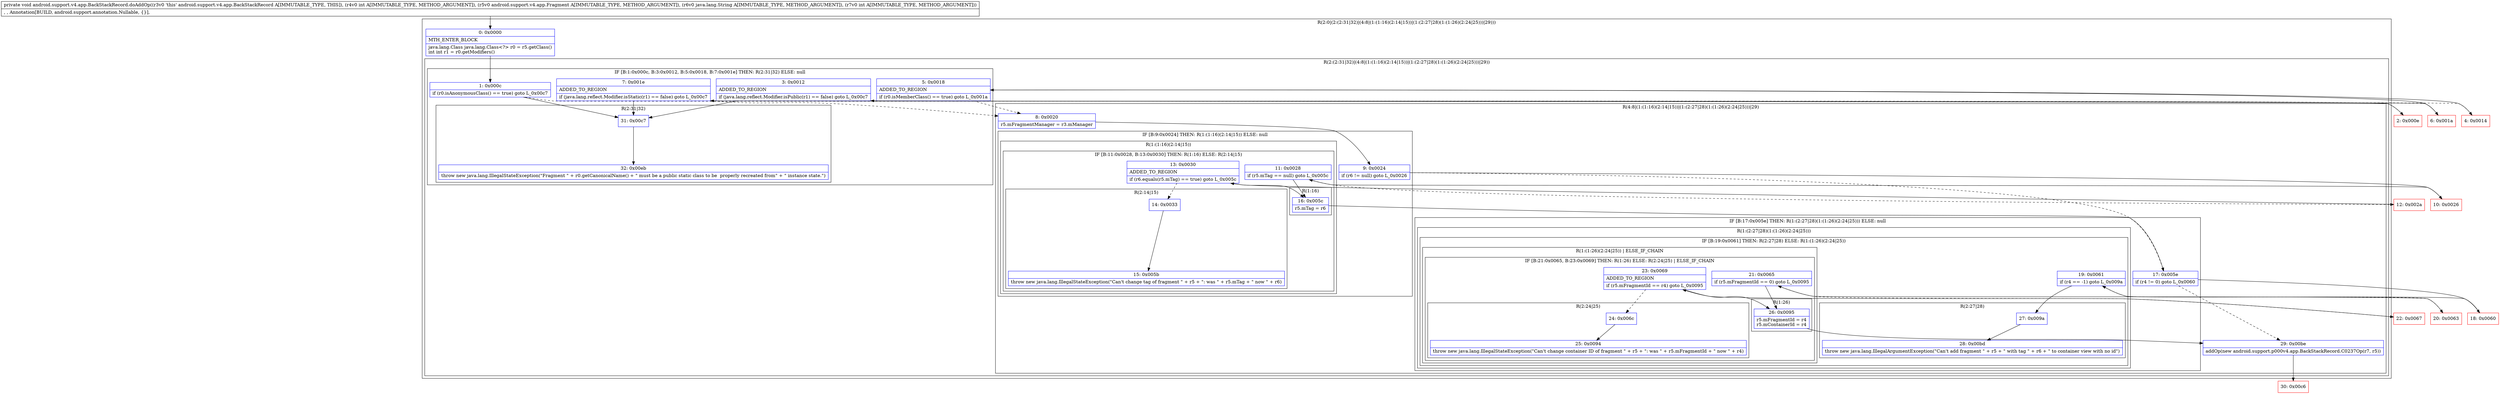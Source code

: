 digraph "CFG forandroid.support.v4.app.BackStackRecord.doAddOp(ILandroid\/support\/v4\/app\/Fragment;Ljava\/lang\/String;I)V" {
subgraph cluster_Region_38463221 {
label = "R(2:0|(2:(2:31|32)|(4:8|(1:(1:16)(2:14|15))|(1:(2:27|28)(1:(1:26)(2:24|25)))|29)))";
node [shape=record,color=blue];
Node_0 [shape=record,label="{0\:\ 0x0000|MTH_ENTER_BLOCK\l|java.lang.Class java.lang.Class\<?\> r0 = r5.getClass()\lint int r1 = r0.getModifiers()\l}"];
subgraph cluster_Region_399931525 {
label = "R(2:(2:31|32)|(4:8|(1:(1:16)(2:14|15))|(1:(2:27|28)(1:(1:26)(2:24|25)))|29))";
node [shape=record,color=blue];
subgraph cluster_IfRegion_77674794 {
label = "IF [B:1:0x000c, B:3:0x0012, B:5:0x0018, B:7:0x001e] THEN: R(2:31|32) ELSE: null";
node [shape=record,color=blue];
Node_1 [shape=record,label="{1\:\ 0x000c|if (r0.isAnonymousClass() == true) goto L_0x00c7\l}"];
Node_3 [shape=record,label="{3\:\ 0x0012|ADDED_TO_REGION\l|if (java.lang.reflect.Modifier.isPublic(r1) == false) goto L_0x00c7\l}"];
Node_5 [shape=record,label="{5\:\ 0x0018|ADDED_TO_REGION\l|if (r0.isMemberClass() == true) goto L_0x001a\l}"];
Node_7 [shape=record,label="{7\:\ 0x001e|ADDED_TO_REGION\l|if (java.lang.reflect.Modifier.isStatic(r1) == false) goto L_0x00c7\l}"];
subgraph cluster_Region_196345129 {
label = "R(2:31|32)";
node [shape=record,color=blue];
Node_31 [shape=record,label="{31\:\ 0x00c7}"];
Node_32 [shape=record,label="{32\:\ 0x00eb|throw new java.lang.IllegalStateException(\"Fragment \" + r0.getCanonicalName() + \" must be a public static class to be  properly recreated from\" + \" instance state.\")\l}"];
}
}
subgraph cluster_Region_2104616967 {
label = "R(4:8|(1:(1:16)(2:14|15))|(1:(2:27|28)(1:(1:26)(2:24|25)))|29)";
node [shape=record,color=blue];
Node_8 [shape=record,label="{8\:\ 0x0020|r5.mFragmentManager = r3.mManager\l}"];
subgraph cluster_IfRegion_1896511999 {
label = "IF [B:9:0x0024] THEN: R(1:(1:16)(2:14|15)) ELSE: null";
node [shape=record,color=blue];
Node_9 [shape=record,label="{9\:\ 0x0024|if (r6 != null) goto L_0x0026\l}"];
subgraph cluster_Region_2030585548 {
label = "R(1:(1:16)(2:14|15))";
node [shape=record,color=blue];
subgraph cluster_IfRegion_1564347192 {
label = "IF [B:11:0x0028, B:13:0x0030] THEN: R(1:16) ELSE: R(2:14|15)";
node [shape=record,color=blue];
Node_11 [shape=record,label="{11\:\ 0x0028|if (r5.mTag == null) goto L_0x005c\l}"];
Node_13 [shape=record,label="{13\:\ 0x0030|ADDED_TO_REGION\l|if (r6.equals(r5.mTag) == true) goto L_0x005c\l}"];
subgraph cluster_Region_805167432 {
label = "R(1:16)";
node [shape=record,color=blue];
Node_16 [shape=record,label="{16\:\ 0x005c|r5.mTag = r6\l}"];
}
subgraph cluster_Region_228241609 {
label = "R(2:14|15)";
node [shape=record,color=blue];
Node_14 [shape=record,label="{14\:\ 0x0033}"];
Node_15 [shape=record,label="{15\:\ 0x005b|throw new java.lang.IllegalStateException(\"Can't change tag of fragment \" + r5 + \": was \" + r5.mTag + \" now \" + r6)\l}"];
}
}
}
}
subgraph cluster_IfRegion_916433296 {
label = "IF [B:17:0x005e] THEN: R(1:(2:27|28)(1:(1:26)(2:24|25))) ELSE: null";
node [shape=record,color=blue];
Node_17 [shape=record,label="{17\:\ 0x005e|if (r4 != 0) goto L_0x0060\l}"];
subgraph cluster_Region_458556336 {
label = "R(1:(2:27|28)(1:(1:26)(2:24|25)))";
node [shape=record,color=blue];
subgraph cluster_IfRegion_1541555763 {
label = "IF [B:19:0x0061] THEN: R(2:27|28) ELSE: R(1:(1:26)(2:24|25))";
node [shape=record,color=blue];
Node_19 [shape=record,label="{19\:\ 0x0061|if (r4 == \-1) goto L_0x009a\l}"];
subgraph cluster_Region_52869502 {
label = "R(2:27|28)";
node [shape=record,color=blue];
Node_27 [shape=record,label="{27\:\ 0x009a}"];
Node_28 [shape=record,label="{28\:\ 0x00bd|throw new java.lang.IllegalArgumentException(\"Can't add fragment \" + r5 + \" with tag \" + r6 + \" to container view with no id\")\l}"];
}
subgraph cluster_Region_1212040099 {
label = "R(1:(1:26)(2:24|25)) | ELSE_IF_CHAIN\l";
node [shape=record,color=blue];
subgraph cluster_IfRegion_2068156823 {
label = "IF [B:21:0x0065, B:23:0x0069] THEN: R(1:26) ELSE: R(2:24|25) | ELSE_IF_CHAIN\l";
node [shape=record,color=blue];
Node_21 [shape=record,label="{21\:\ 0x0065|if (r5.mFragmentId == 0) goto L_0x0095\l}"];
Node_23 [shape=record,label="{23\:\ 0x0069|ADDED_TO_REGION\l|if (r5.mFragmentId == r4) goto L_0x0095\l}"];
subgraph cluster_Region_845120274 {
label = "R(1:26)";
node [shape=record,color=blue];
Node_26 [shape=record,label="{26\:\ 0x0095|r5.mFragmentId = r4\lr5.mContainerId = r4\l}"];
}
subgraph cluster_Region_75768174 {
label = "R(2:24|25)";
node [shape=record,color=blue];
Node_24 [shape=record,label="{24\:\ 0x006c}"];
Node_25 [shape=record,label="{25\:\ 0x0094|throw new java.lang.IllegalStateException(\"Can't change container ID of fragment \" + r5 + \": was \" + r5.mFragmentId + \" now \" + r4)\l}"];
}
}
}
}
}
}
Node_29 [shape=record,label="{29\:\ 0x00be|addOp(new android.support.p000v4.app.BackStackRecord.C0237Op(r7, r5))\l}"];
}
}
}
Node_2 [shape=record,color=red,label="{2\:\ 0x000e}"];
Node_4 [shape=record,color=red,label="{4\:\ 0x0014}"];
Node_6 [shape=record,color=red,label="{6\:\ 0x001a}"];
Node_10 [shape=record,color=red,label="{10\:\ 0x0026}"];
Node_12 [shape=record,color=red,label="{12\:\ 0x002a}"];
Node_18 [shape=record,color=red,label="{18\:\ 0x0060}"];
Node_20 [shape=record,color=red,label="{20\:\ 0x0063}"];
Node_22 [shape=record,color=red,label="{22\:\ 0x0067}"];
Node_30 [shape=record,color=red,label="{30\:\ 0x00c6}"];
MethodNode[shape=record,label="{private void android.support.v4.app.BackStackRecord.doAddOp((r3v0 'this' android.support.v4.app.BackStackRecord A[IMMUTABLE_TYPE, THIS]), (r4v0 int A[IMMUTABLE_TYPE, METHOD_ARGUMENT]), (r5v0 android.support.v4.app.Fragment A[IMMUTABLE_TYPE, METHOD_ARGUMENT]), (r6v0 java.lang.String A[IMMUTABLE_TYPE, METHOD_ARGUMENT]), (r7v0 int A[IMMUTABLE_TYPE, METHOD_ARGUMENT]))  | , , Annotation[BUILD, android.support.annotation.Nullable, \{\}], \l}"];
MethodNode -> Node_0;
Node_0 -> Node_1;
Node_1 -> Node_2[style=dashed];
Node_1 -> Node_31;
Node_3 -> Node_4[style=dashed];
Node_3 -> Node_31;
Node_5 -> Node_6;
Node_5 -> Node_8[style=dashed];
Node_7 -> Node_8[style=dashed];
Node_7 -> Node_31;
Node_31 -> Node_32;
Node_8 -> Node_9;
Node_9 -> Node_10;
Node_9 -> Node_17[style=dashed];
Node_11 -> Node_12[style=dashed];
Node_11 -> Node_16;
Node_13 -> Node_14[style=dashed];
Node_13 -> Node_16;
Node_16 -> Node_17;
Node_14 -> Node_15;
Node_17 -> Node_18;
Node_17 -> Node_29[style=dashed];
Node_19 -> Node_20[style=dashed];
Node_19 -> Node_27;
Node_27 -> Node_28;
Node_21 -> Node_22[style=dashed];
Node_21 -> Node_26;
Node_23 -> Node_24[style=dashed];
Node_23 -> Node_26;
Node_26 -> Node_29;
Node_24 -> Node_25;
Node_29 -> Node_30;
Node_2 -> Node_3;
Node_4 -> Node_5;
Node_6 -> Node_7;
Node_10 -> Node_11;
Node_12 -> Node_13;
Node_18 -> Node_19;
Node_20 -> Node_21;
Node_22 -> Node_23;
}

